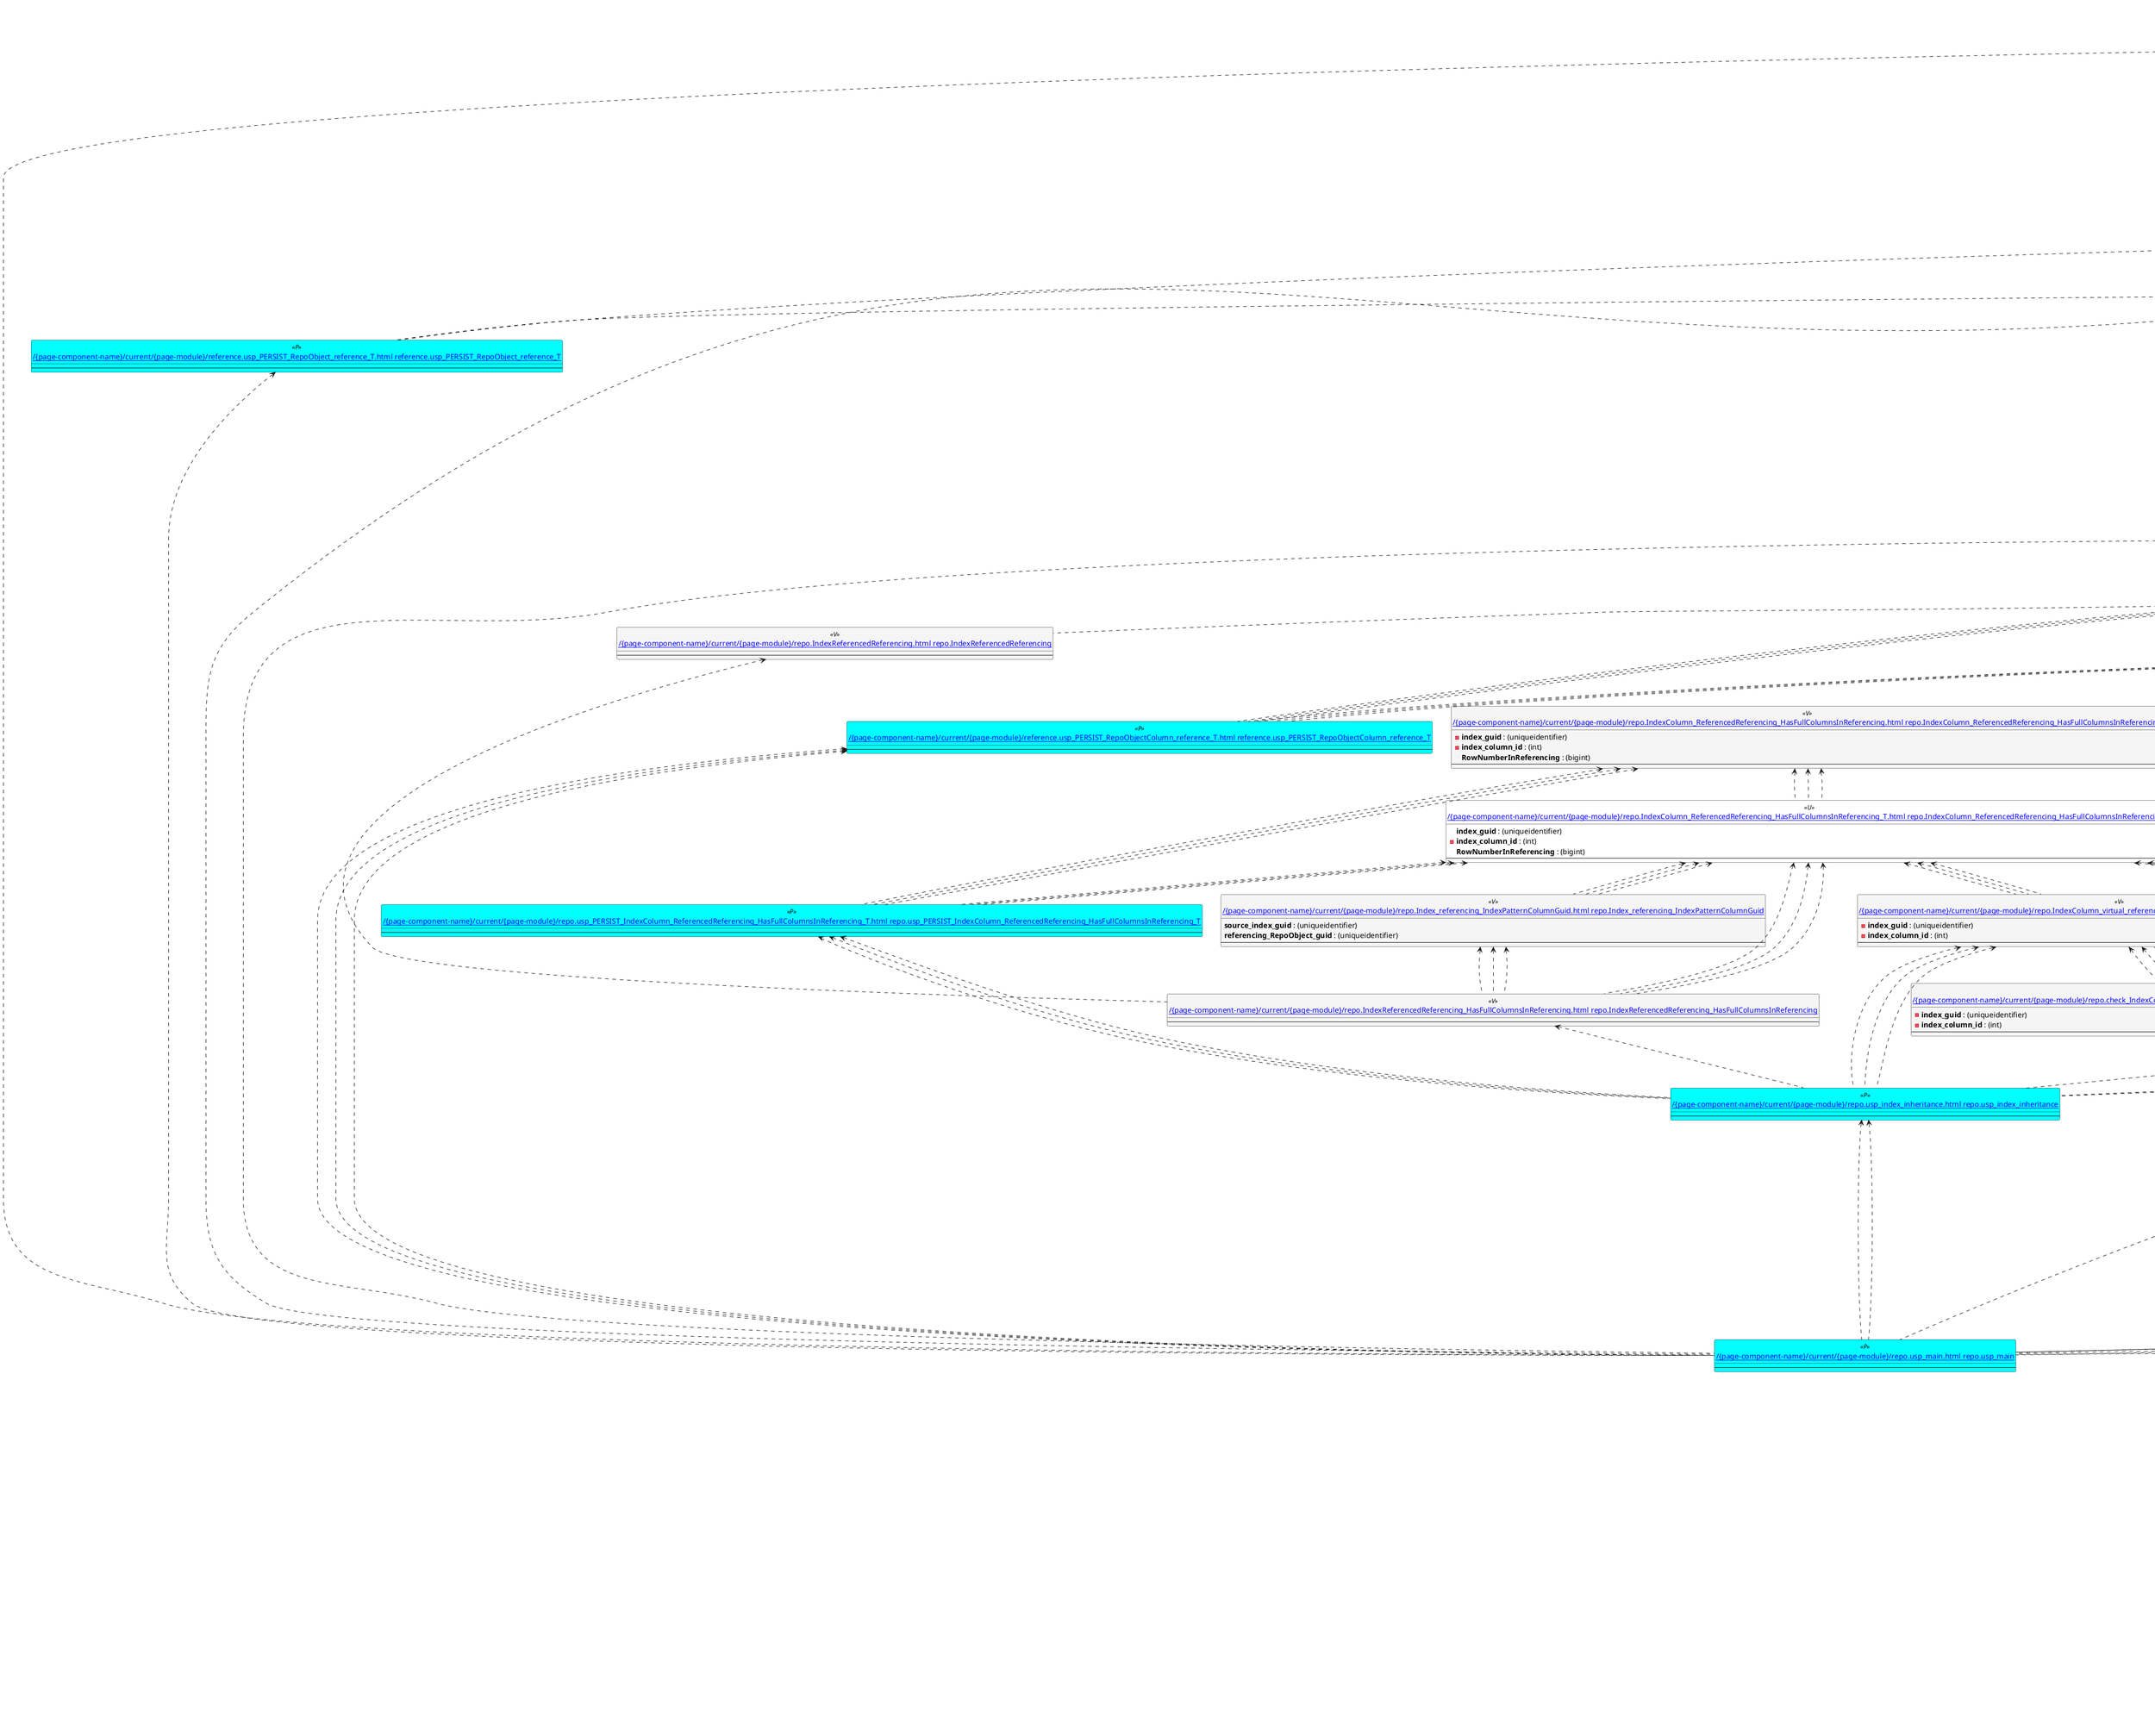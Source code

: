 @startuml
'Left to right direction
top to bottom direction
hide circle
'avoide "." issues:
set namespaceSeparator none


skinparam class {
  BackgroundColor White
  BackgroundColor<<FN>> Yellow
  BackgroundColor<<FS>> Yellow
  BackgroundColor<<FT>> LightGray
  BackgroundColor<<IF>> Yellow
  BackgroundColor<<IS>> Yellow
  BackgroundColor<<P>> Aqua
  BackgroundColor<<PC>> Aqua
  BackgroundColor<<SN>> Yellow
  BackgroundColor<<SO>> SlateBlue
  BackgroundColor<<TF>> LightGray
  BackgroundColor<<TR>> Tomato
  BackgroundColor<<U>> White
  BackgroundColor<<V>> WhiteSmoke
  BackgroundColor<<X>> Aqua
}


entity "[[{site-url}/{page-component-name}/current/{page-module}/dmdocs.unit.html dmdocs.unit]]" as dmdocs.unit << V >> {
  --
}

entity "[[{site-url}/{page-component-name}/current/{page-module}/docs.AntoraIndexSemanticgroup.html docs.AntoraIndexSemanticgroup]]" as docs.AntoraIndexSemanticgroup << V >> {
  **IndexSemanticGroup** : (nvarchar(512))
  --
}

entity "[[{site-url}/{page-component-name}/current/{page-module}/docs.AntoraIndexSemanticgroupPatterndatatype.html docs.AntoraIndexSemanticgroupPatterndatatype]]" as docs.AntoraIndexSemanticgroupPatterndatatype << V >> {
  **IndexSemanticGroup** : (nvarchar(512))
  **IndexPatternColumnDatatype** : (nvarchar(4000))
  --
}

entity "[[{site-url}/{page-component-name}/current/{page-module}/docs.AntoraNavListPage_by_type.html docs.AntoraNavListPage_by_type]]" as docs.AntoraNavListPage_by_type << V >> {
  **type** : (nvarchar(128))
  --
}

entity "[[{site-url}/{page-component-name}/current/{page-module}/docs.AntoraNavListRepoObject_by_schema.html docs.AntoraNavListRepoObject_by_schema]]" as docs.AntoraNavListRepoObject_by_schema << V >> {
  - **RepoObject_schema_name** : (nvarchar(128))
  --
}

entity "[[{site-url}/{page-component-name}/current/{page-module}/docs.AntoraNavListRepoObject_by_schema_type.html docs.AntoraNavListRepoObject_by_schema_type]]" as docs.AntoraNavListRepoObject_by_schema_type << V >> {
  - **RepoObject_schema_name** : (nvarchar(128))
  **type** : (char(2))
  --
}

entity "[[{site-url}/{page-component-name}/current/{page-module}/docs.AntoraNavListRepoObject_by_type.html docs.AntoraNavListRepoObject_by_type]]" as docs.AntoraNavListRepoObject_by_type << V >> {
  **type** : (char(2))
  --
}

entity "[[{site-url}/{page-component-name}/current/{page-module}/docs.AntoraPage_IndexSemanticGroup.html docs.AntoraPage_IndexSemanticGroup]]" as docs.AntoraPage_IndexSemanticGroup << V >> {
  - **page_content** : (nvarchar(max))
  --
}

entity "[[{site-url}/{page-component-name}/current/{page-module}/docs.AntoraPage_ObjectBySchema.html docs.AntoraPage_ObjectBySchema]]" as docs.AntoraPage_ObjectBySchema << V >> {
  --
}

entity "[[{site-url}/{page-component-name}/current/{page-module}/docs.AntoraPage_ObjectByType.html docs.AntoraPage_ObjectByType]]" as docs.AntoraPage_ObjectByType << V >> {
  --
}

entity "[[{site-url}/{page-component-name}/current/{page-module}/docs.ForeignKey_RelationScript.html docs.ForeignKey_RelationScript]]" as docs.ForeignKey_RelationScript << V >> {
  **referenced_RepoObject_guid** : (uniqueidentifier)
  **referencing_RepoObject_guid** : (uniqueidentifier)
  --
}

entity "[[{site-url}/{page-component-name}/current/{page-module}/docs.ftv_RepoObject_Reference_PlantUml_EntityRefList.html docs.ftv_RepoObject_Reference_PlantUml_EntityRefList]]" as docs.ftv_RepoObject_Reference_PlantUml_EntityRefList << IF >> {
  --
}

entity "[[{site-url}/{page-component-name}/current/{page-module}/docs.ObjectRefCyclic.html docs.ObjectRefCyclic]]" as docs.ObjectRefCyclic << V >> {
  --
}

entity "[[{site-url}/{page-component-name}/current/{page-module}/docs.ObjectRefCyclic_EntityList.html docs.ObjectRefCyclic_EntityList]]" as docs.ObjectRefCyclic_EntityList << V >> {
  --
}

entity "[[{site-url}/{page-component-name}/current/{page-module}/docs.ObjectRefCyclic_ObjectRefList.html docs.ObjectRefCyclic_ObjectRefList]]" as docs.ObjectRefCyclic_ObjectRefList << V >> {
  --
}

entity "[[{site-url}/{page-component-name}/current/{page-module}/docs.RepoObject_Adoc.html docs.RepoObject_Adoc]]" as docs.RepoObject_Adoc << V >> {
  --
}

entity "[[{site-url}/{page-component-name}/current/{page-module}/docs.RepoObject_Adoc_T.html docs.RepoObject_Adoc_T]]" as docs.RepoObject_Adoc_T << U >> {
  --
}

entity "[[{site-url}/{page-component-name}/current/{page-module}/docs.RepoObject_ColumnList.html docs.RepoObject_ColumnList]]" as docs.RepoObject_ColumnList << V >> {
  --
}

entity "[[{site-url}/{page-component-name}/current/{page-module}/docs.RepoObject_ColumnList_T.html docs.RepoObject_ColumnList_T]]" as docs.RepoObject_ColumnList_T << U >> {
  - **RepoObject_guid** : (uniqueidentifier)
  --
}

entity "[[{site-url}/{page-component-name}/current/{page-module}/docs.RepoObject_IndexList.html docs.RepoObject_IndexList]]" as docs.RepoObject_IndexList << V >> {
  **RepoObject_guid** : (uniqueidentifier)
  --
}

entity "[[{site-url}/{page-component-name}/current/{page-module}/docs.RepoObject_IndexList_T.html docs.RepoObject_IndexList_T]]" as docs.RepoObject_IndexList_T << U >> {
  **RepoObject_guid** : (uniqueidentifier)
  --
}

entity "[[{site-url}/{page-component-name}/current/{page-module}/docs.RepoObject_OutputFilter.html docs.RepoObject_OutputFilter]]" as docs.RepoObject_OutputFilter << V >> {
  - **RepoObject_guid** : (uniqueidentifier)
  --
}

entity "[[{site-url}/{page-component-name}/current/{page-module}/docs.RepoObject_Plantuml.html docs.RepoObject_Plantuml]]" as docs.RepoObject_Plantuml << V >> {
  - **RepoObject_guid** : (uniqueidentifier)
  --
}

entity "[[{site-url}/{page-component-name}/current/{page-module}/docs.RepoObject_Plantuml_ColRefList_1_1.html docs.RepoObject_Plantuml_ColRefList_1_1]]" as docs.RepoObject_Plantuml_ColRefList_1_1 << V >> {
  --
}

entity "[[{site-url}/{page-component-name}/current/{page-module}/docs.RepoObject_Plantuml_Entity.html docs.RepoObject_Plantuml_Entity]]" as docs.RepoObject_Plantuml_Entity << V >> {
  - **RepoObject_guid** : (uniqueidentifier)
  --
}

entity "[[{site-url}/{page-component-name}/current/{page-module}/docs.RepoObject_Plantuml_Entity_T.html docs.RepoObject_Plantuml_Entity_T]]" as docs.RepoObject_Plantuml_Entity_T << U >> {
  - **RepoObject_guid** : (uniqueidentifier)
  --
}

entity "[[{site-url}/{page-component-name}/current/{page-module}/docs.RepoObject_PlantUml_FkRefList.html docs.RepoObject_PlantUml_FkRefList]]" as docs.RepoObject_PlantUml_FkRefList << V >> {
  --
}

entity "[[{site-url}/{page-component-name}/current/{page-module}/docs.RepoObject_Plantuml_ObjectRefList_0_30.html docs.RepoObject_Plantuml_ObjectRefList_0_30]]" as docs.RepoObject_Plantuml_ObjectRefList_0_30 << V >> {
  - **RepoObject_guid** : (uniqueidentifier)
  --
}

entity "[[{site-url}/{page-component-name}/current/{page-module}/docs.RepoObject_Plantuml_ObjectRefList_1_1.html docs.RepoObject_Plantuml_ObjectRefList_1_1]]" as docs.RepoObject_Plantuml_ObjectRefList_1_1 << V >> {
  --
}

entity "[[{site-url}/{page-component-name}/current/{page-module}/docs.RepoObject_Plantuml_ObjectRefList_30_0.html docs.RepoObject_Plantuml_ObjectRefList_30_0]]" as docs.RepoObject_Plantuml_ObjectRefList_30_0 << V >> {
  - **RepoObject_guid** : (uniqueidentifier)
  --
}

entity "[[{site-url}/{page-component-name}/current/{page-module}/docs.RepoObject_PlantUml_PumlEntityFkList.html docs.RepoObject_PlantUml_PumlEntityFkList]]" as docs.RepoObject_PlantUml_PumlEntityFkList << V >> {
  **RepoObject_guid** : (uniqueidentifier)
  --
}

entity "[[{site-url}/{page-component-name}/current/{page-module}/docs.RepoObject_Plantuml_T.html docs.RepoObject_Plantuml_T]]" as docs.RepoObject_Plantuml_T << U >> {
  - **RepoObject_guid** : (uniqueidentifier)
  --
}

entity "[[{site-url}/{page-component-name}/current/{page-module}/docs.Schema_EntityList.html docs.Schema_EntityList]]" as docs.Schema_EntityList << V >> {
  --
}

entity "[[{site-url}/{page-component-name}/current/{page-module}/docs.Schema_PlantUml_FkRefList.html docs.Schema_PlantUml_FkRefList]]" as docs.Schema_PlantUml_FkRefList << V >> {
  --
}

entity "[[{site-url}/{page-component-name}/current/{page-module}/docs.Schema_puml.html docs.Schema_puml]]" as docs.Schema_puml << V >> {
  --
}

entity "[[{site-url}/{page-component-name}/current/{page-module}/docs.Unit_1_union.html docs.Unit_1_union]]" as docs.Unit_1_union << V >> {
  --
}

entity "[[{site-url}/{page-component-name}/current/{page-module}/docs.Unit_2.html docs.Unit_2]]" as docs.Unit_2 << V >> {
  --
}

entity "[[{site-url}/{page-component-name}/current/{page-module}/docs.Unit_3.html docs.Unit_3]]" as docs.Unit_3 << V >> {
  --
}

entity "[[{site-url}/{page-component-name}/current/{page-module}/docs.usp_AntoraExport.html docs.usp_AntoraExport]]" as docs.usp_AntoraExport << P >> {
  --
}

entity "[[{site-url}/{page-component-name}/current/{page-module}/docs.usp_AntoraExport_navigation.html docs.usp_AntoraExport_navigation]]" as docs.usp_AntoraExport_navigation << P >> {
  --
}

entity "[[{site-url}/{page-component-name}/current/{page-module}/docs.usp_AntoraExport_ObjectPage.html docs.usp_AntoraExport_ObjectPage]]" as docs.usp_AntoraExport_ObjectPage << P >> {
  --
}

entity "[[{site-url}/{page-component-name}/current/{page-module}/docs.usp_AntoraExport_ObjectPartialProperties.html docs.usp_AntoraExport_ObjectPartialProperties]]" as docs.usp_AntoraExport_ObjectPartialProperties << P >> {
  --
}

entity "[[{site-url}/{page-component-name}/current/{page-module}/docs.usp_AntoraExport_ObjectPuml.html docs.usp_AntoraExport_ObjectPuml]]" as docs.usp_AntoraExport_ObjectPuml << P >> {
  --
}

entity "[[{site-url}/{page-component-name}/current/{page-module}/docs.usp_PERSIST_RepoObject_Adoc_T.html docs.usp_PERSIST_RepoObject_Adoc_T]]" as docs.usp_PERSIST_RepoObject_Adoc_T << P >> {
  --
}

entity "[[{site-url}/{page-component-name}/current/{page-module}/docs.usp_PERSIST_RepoObject_ColumnList_T.html docs.usp_PERSIST_RepoObject_ColumnList_T]]" as docs.usp_PERSIST_RepoObject_ColumnList_T << P >> {
  --
}

entity "[[{site-url}/{page-component-name}/current/{page-module}/docs.usp_PERSIST_RepoObject_IndexList_T.html docs.usp_PERSIST_RepoObject_IndexList_T]]" as docs.usp_PERSIST_RepoObject_IndexList_T << P >> {
  --
}

entity "[[{site-url}/{page-component-name}/current/{page-module}/docs.usp_PERSIST_RepoObject_Plantuml_Entity_T.html docs.usp_PERSIST_RepoObject_Plantuml_Entity_T]]" as docs.usp_PERSIST_RepoObject_Plantuml_Entity_T << P >> {
  --
}

entity "[[{site-url}/{page-component-name}/current/{page-module}/docs.usp_PERSIST_RepoObject_Plantuml_T.html docs.usp_PERSIST_RepoObject_Plantuml_T]]" as docs.usp_PERSIST_RepoObject_Plantuml_T << P >> {
  --
}

entity "[[{site-url}/{page-component-name}/current/{page-module}/property.RepoObjectProperty_Collect_source_ROGross.html property.RepoObjectProperty_Collect_source_ROGross]]" as property.RepoObjectProperty_Collect_source_ROGross << V >> {
  - **RepoObject_guid** : (uniqueidentifier)
  - **property_name** : (varchar(39))
  --
}

entity "[[{site-url}/{page-component-name}/current/{page-module}/property.usp_RepoObjectProperty_collect.html property.usp_RepoObjectProperty_collect]]" as property.usp_RepoObjectProperty_collect << P >> {
  --
}

entity "[[{site-url}/{page-component-name}/current/{page-module}/reference.ftv_RepoObject_ColumReferenceRepoObject.html reference.ftv_RepoObject_ColumReferenceRepoObject]]" as reference.ftv_RepoObject_ColumReferenceRepoObject << IF >> {
  --
}

entity "[[{site-url}/{page-component-name}/current/{page-module}/reference.ftv_RepoObject_DbmlColumnRelation.html reference.ftv_RepoObject_DbmlColumnRelation]]" as reference.ftv_RepoObject_DbmlColumnRelation << IF >> {
  --
}

entity "[[{site-url}/{page-component-name}/current/{page-module}/reference.ftv_RepoObject_ReferenceTree.html reference.ftv_RepoObject_ReferenceTree]]" as reference.ftv_RepoObject_ReferenceTree << IF >> {
  --
}

entity "[[{site-url}/{page-component-name}/current/{page-module}/reference.ftv_RepoObject_ReferenceTree_referenced.html reference.ftv_RepoObject_ReferenceTree_referenced]]" as reference.ftv_RepoObject_ReferenceTree_referenced << IF >> {
  --
}

entity "[[{site-url}/{page-component-name}/current/{page-module}/reference.ftv_RepoObject_ReferenceTree_referencing.html reference.ftv_RepoObject_ReferenceTree_referencing]]" as reference.ftv_RepoObject_ReferenceTree_referencing << IF >> {
  --
}

entity "[[{site-url}/{page-component-name}/current/{page-module}/reference.ftv_RepoObject_ReferenceTree_via_fullname.html reference.ftv_RepoObject_ReferenceTree_via_fullname]]" as reference.ftv_RepoObject_ReferenceTree_via_fullname << IF >> {
  --
}

entity "[[{site-url}/{page-component-name}/current/{page-module}/reference.ftv_RepoObjectColumn_ReferenceTree.html reference.ftv_RepoObjectColumn_ReferenceTree]]" as reference.ftv_RepoObjectColumn_ReferenceTree << IF >> {
  --
}

entity "[[{site-url}/{page-component-name}/current/{page-module}/reference.Persistence.html reference.Persistence]]" as reference.Persistence << V >> {
  --
}

entity "[[{site-url}/{page-component-name}/current/{page-module}/reference.Persistence_bidirectional.html reference.Persistence_bidirectional]]" as reference.Persistence_bidirectional << V >> {
  --
}

entity "[[{site-url}/{page-component-name}/current/{page-module}/reference.ReferenceTree_cyclic_ref_PersistenceUsp.html reference.ReferenceTree_cyclic_ref_PersistenceUsp]]" as reference.ReferenceTree_cyclic_ref_PersistenceUsp << V >> {
  --
}

entity "[[{site-url}/{page-component-name}/current/{page-module}/reference.ReferenceTree_cyclic_union.html reference.ReferenceTree_cyclic_union]]" as reference.ReferenceTree_cyclic_union << V >> {
  --
}

entity "[[{site-url}/{page-component-name}/current/{page-module}/reference.RepoObject_reference.html reference.RepoObject_reference]]" as reference.RepoObject_reference << V >> {
  **referenced_RepoObject_guid** : (uniqueidentifier)
  **referencing_RepoObject_guid** : (uniqueidentifier)
  --
}

entity "[[{site-url}/{page-component-name}/current/{page-module}/reference.RepoObject_reference_persistence_target_as_source.html reference.RepoObject_reference_persistence_target_as_source]]" as reference.RepoObject_reference_persistence_target_as_source << V >> {
  --
}

entity "[[{site-url}/{page-component-name}/current/{page-module}/reference.RepoObject_reference_T.html reference.RepoObject_reference_T]]" as reference.RepoObject_reference_T << U >> {
  **referenced_RepoObject_guid** : (uniqueidentifier)
  **referencing_RepoObject_guid** : (uniqueidentifier)
  --
}

entity "[[{site-url}/{page-component-name}/current/{page-module}/reference.RepoObject_reference_T_bidirectional.html reference.RepoObject_reference_T_bidirectional]]" as reference.RepoObject_reference_T_bidirectional << V >> {
  --
}

entity "[[{site-url}/{page-component-name}/current/{page-module}/reference.RepoObject_reference_union.html reference.RepoObject_reference_union]]" as reference.RepoObject_reference_union << V >> {
  **referenced_RepoObject_guid** : (uniqueidentifier)
  **referencing_RepoObject_guid** : (uniqueidentifier)
  --
}

entity "[[{site-url}/{page-component-name}/current/{page-module}/reference.RepoObject_ReferencedList.html reference.RepoObject_ReferencedList]]" as reference.RepoObject_ReferencedList << V >> {
  --
}

entity "[[{site-url}/{page-component-name}/current/{page-module}/reference.RepoObject_ReferenceTree_0_30.html reference.RepoObject_ReferenceTree_0_30]]" as reference.RepoObject_ReferenceTree_0_30 << V >> {
  **RepoObject_guid** : (uniqueidentifier)
  **Referencing_guid** : (uniqueidentifier)
  **Referenced_guid** : (uniqueidentifier)
  --
}

entity "[[{site-url}/{page-component-name}/current/{page-module}/reference.RepoObject_ReferenceTree_0_30_T.html reference.RepoObject_ReferenceTree_0_30_T]]" as reference.RepoObject_ReferenceTree_0_30_T << U >> {
  **RepoObject_guid** : (uniqueidentifier)
  **Referencing_guid** : (uniqueidentifier)
  **Referenced_guid** : (uniqueidentifier)
  --
}

entity "[[{site-url}/{page-component-name}/current/{page-module}/reference.RepoObject_ReferenceTree_30_0.html reference.RepoObject_ReferenceTree_30_0]]" as reference.RepoObject_ReferenceTree_30_0 << V >> {
  **RepoObject_guid** : (uniqueidentifier)
  **Referencing_guid** : (uniqueidentifier)
  **Referenced_guid** : (uniqueidentifier)
  --
}

entity "[[{site-url}/{page-component-name}/current/{page-module}/reference.RepoObject_ReferenceTree_30_0_T.html reference.RepoObject_ReferenceTree_30_0_T]]" as reference.RepoObject_ReferenceTree_30_0_T << U >> {
  --
}

entity "[[{site-url}/{page-component-name}/current/{page-module}/reference.RepoObject_ReferenceTree_referenced.html reference.RepoObject_ReferenceTree_referenced]]" as reference.RepoObject_ReferenceTree_referenced << V >> {
  **RepoObject_guid** : (uniqueidentifier)
  **Referenced_Depth** : (int)
  **Referencing_Depth** : (int)
  **Referenced_guid** : (uniqueidentifier)
  **Referencing_guid** : (uniqueidentifier)
  --
}

entity "[[{site-url}/{page-component-name}/current/{page-module}/reference.RepoObject_ReferenceTree_referenced_30_0.html reference.RepoObject_ReferenceTree_referenced_30_0]]" as reference.RepoObject_ReferenceTree_referenced_30_0 << V >> {
  - **RepoObject_guid** : (uniqueidentifier)
  **Referenced_guid** : (uniqueidentifier)
  --
}

entity "[[{site-url}/{page-component-name}/current/{page-module}/reference.RepoObject_ReferenceTree_referencing.html reference.RepoObject_ReferenceTree_referencing]]" as reference.RepoObject_ReferenceTree_referencing << V >> {
  **RepoObject_guid** : (uniqueidentifier)
  **Referenced_Depth** : (int)
  **Referencing_Depth** : (int)
  **Referenced_guid** : (uniqueidentifier)
  **Referencing_guid** : (uniqueidentifier)
  --
}

entity "[[{site-url}/{page-component-name}/current/{page-module}/reference.RepoObject_ReferenceTree_referencing_0_30.html reference.RepoObject_ReferenceTree_referencing_0_30]]" as reference.RepoObject_ReferenceTree_referencing_0_30 << V >> {
  - **RepoObject_guid** : (uniqueidentifier)
  **Referencing_guid** : (uniqueidentifier)
  --
}

entity "[[{site-url}/{page-component-name}/current/{page-module}/reference.RepoObject_ReferencingList.html reference.RepoObject_ReferencingList]]" as reference.RepoObject_ReferencingList << V >> {
  --
}

entity "[[{site-url}/{page-component-name}/current/{page-module}/reference.RepoObject_ReferencingReferenced.html reference.RepoObject_ReferencingReferenced]]" as reference.RepoObject_ReferencingReferenced << V >> {
  - **Referenced_guid** : (uniqueidentifier)
  - **Referencing_guid** : (uniqueidentifier)
  --
}

entity "[[{site-url}/{page-component-name}/current/{page-module}/reference.RepoObjectColumn_reference.html reference.RepoObjectColumn_reference]]" as reference.RepoObjectColumn_reference << V >> {
  **referenced_RepoObjectColumn_guid** : (uniqueidentifier)
  **referencing_RepoObjectColumn_guid** : (uniqueidentifier)
  --
}

entity "[[{site-url}/{page-component-name}/current/{page-module}/reference.RepoObjectColumn_reference_additional_internal.html reference.RepoObjectColumn_reference_additional_internal]]" as reference.RepoObjectColumn_reference_additional_internal << V >> {
  --
}

entity "[[{site-url}/{page-component-name}/current/{page-module}/reference.RepoObjectColumn_reference_BySamePredecessors.html reference.RepoObjectColumn_reference_BySamePredecessors]]" as reference.RepoObjectColumn_reference_BySamePredecessors << V >> {
  --
}

entity "[[{site-url}/{page-component-name}/current/{page-module}/reference.RepoObjectColumn_reference_FirstResultSet.html reference.RepoObjectColumn_reference_FirstResultSet]]" as reference.RepoObjectColumn_reference_FirstResultSet << V >> {
  --
}

entity "[[{site-url}/{page-component-name}/current/{page-module}/reference.RepoObjectColumn_reference_QueryPlan.html reference.RepoObjectColumn_reference_QueryPlan]]" as reference.RepoObjectColumn_reference_QueryPlan << V >> {
  **referencing_id** : (int)
  **referencing_minor_id** : (int)
  **referenced_id** : (int)
  **referenced_minor_id** : (int)
  --
}

entity "[[{site-url}/{page-component-name}/current/{page-module}/reference.RepoObjectColumn_reference_SqlExpressionDependencies.html reference.RepoObjectColumn_reference_SqlExpressionDependencies]]" as reference.RepoObjectColumn_reference_SqlExpressionDependencies << V >> {
  - **referencing_id** : (int)
  - **referencing_minor_id** : (int)
  **referenced_id** : (int)
  - **referenced_minor_id** : (int)
  --
}

entity "[[{site-url}/{page-component-name}/current/{page-module}/reference.RepoObjectColumn_reference_T.html reference.RepoObjectColumn_reference_T]]" as reference.RepoObjectColumn_reference_T << U >> {
  **referenced_RepoObjectColumn_guid** : (uniqueidentifier)
  **referencing_RepoObjectColumn_guid** : (uniqueidentifier)
  --
}

entity "[[{site-url}/{page-component-name}/current/{page-module}/reference.RepoObjectColumn_reference_union.html reference.RepoObjectColumn_reference_union]]" as reference.RepoObjectColumn_reference_union << V >> {
  --
}

entity "[[{site-url}/{page-component-name}/current/{page-module}/reference.RepoObjectColumn_reference_virtual.html reference.RepoObjectColumn_reference_virtual]]" as reference.RepoObjectColumn_reference_virtual << V >> {
  --
}

entity "[[{site-url}/{page-component-name}/current/{page-module}/reference.RepoObjectColumn_ReferencedList.html reference.RepoObjectColumn_ReferencedList]]" as reference.RepoObjectColumn_ReferencedList << V >> {
  --
}

entity "[[{site-url}/{page-component-name}/current/{page-module}/reference.RepoObjectColumn_ReferenceTree.html reference.RepoObjectColumn_ReferenceTree]]" as reference.RepoObjectColumn_ReferenceTree << V >> {
  --
}

entity "[[{site-url}/{page-component-name}/current/{page-module}/reference.RepoObjectColumn_ReferencingList.html reference.RepoObjectColumn_ReferencingList]]" as reference.RepoObjectColumn_ReferencingList << V >> {
  --
}

entity "[[{site-url}/{page-component-name}/current/{page-module}/reference.RepoObjectColumn_ReferencingReferenced.html reference.RepoObjectColumn_ReferencingReferenced]]" as reference.RepoObjectColumn_ReferencingReferenced << V >> {
  - **Referenced_guid** : (uniqueidentifier)
  - **Referencing_guid** : (uniqueidentifier)
  --
}

entity "[[{site-url}/{page-component-name}/current/{page-module}/reference.RepoObjectColumn_RelationScript.html reference.RepoObjectColumn_RelationScript]]" as reference.RepoObjectColumn_RelationScript << V >> {
  --
}

entity "[[{site-url}/{page-component-name}/current/{page-module}/reference.SysObjectColumn_QueryPlanExpression.html reference.SysObjectColumn_QueryPlanExpression]]" as reference.SysObjectColumn_QueryPlanExpression << V >> {
  --
}

entity "[[{site-url}/{page-component-name}/current/{page-module}/reference.usp_PERSIST_RepoObject_reference_T.html reference.usp_PERSIST_RepoObject_reference_T]]" as reference.usp_PERSIST_RepoObject_reference_T << P >> {
  --
}

entity "[[{site-url}/{page-component-name}/current/{page-module}/reference.usp_PERSIST_RepoObject_ReferenceTree_0_30_T.html reference.usp_PERSIST_RepoObject_ReferenceTree_0_30_T]]" as reference.usp_PERSIST_RepoObject_ReferenceTree_0_30_T << P >> {
  --
}

entity "[[{site-url}/{page-component-name}/current/{page-module}/reference.usp_PERSIST_RepoObject_ReferenceTree_30_0_T.html reference.usp_PERSIST_RepoObject_ReferenceTree_30_0_T]]" as reference.usp_PERSIST_RepoObject_ReferenceTree_30_0_T << P >> {
  --
}

entity "[[{site-url}/{page-component-name}/current/{page-module}/reference.usp_PERSIST_RepoObjectColumn_reference_T.html reference.usp_PERSIST_RepoObjectColumn_reference_T]]" as reference.usp_PERSIST_RepoObjectColumn_reference_T << P >> {
  --
}

entity "[[{site-url}/{page-component-name}/current/{page-module}/reference.usp_RepoObject_ReferenceTree.html reference.usp_RepoObject_ReferenceTree]]" as reference.usp_RepoObject_ReferenceTree << P >> {
  --
}

entity "[[{site-url}/{page-component-name}/current/{page-module}/reference.usp_RepoObject_ReferenceTree_insert.html reference.usp_RepoObject_ReferenceTree_insert]]" as reference.usp_RepoObject_ReferenceTree_insert << P >> {
  --
}

entity "[[{site-url}/{page-component-name}/current/{page-module}/reference.usp_RepoObject_update_SysObjectQueryPlan.html reference.usp_RepoObject_update_SysObjectQueryPlan]]" as reference.usp_RepoObject_update_SysObjectQueryPlan << P >> {
  --
}

entity "[[{site-url}/{page-component-name}/current/{page-module}/reference.usp_RepoObjectSource_FirstResultSet.html reference.usp_RepoObjectSource_FirstResultSet]]" as reference.usp_RepoObjectSource_FirstResultSet << P >> {
  --
}

entity "[[{site-url}/{page-component-name}/current/{page-module}/reference.usp_RepoObjectSource_QueryPlan.html reference.usp_RepoObjectSource_QueryPlan]]" as reference.usp_RepoObjectSource_QueryPlan << P >> {
  --
}

entity "[[{site-url}/{page-component-name}/current/{page-module}/repo.check_IndexColumn_virtual_referenced_setpoint.html repo.check_IndexColumn_virtual_referenced_setpoint]]" as repo.check_IndexColumn_virtual_referenced_setpoint << V >> {
  - **index_guid** : (uniqueidentifier)
  - **index_column_id** : (int)
  --
}

entity "[[{site-url}/{page-component-name}/current/{page-module}/repo.ForeignKey_gross.html repo.ForeignKey_gross]]" as repo.ForeignKey_gross << V >> {
  **ForeignKey_guid** : (uniqueidentifier)
  --
}

entity "[[{site-url}/{page-component-name}/current/{page-module}/repo.ForeignKey_Indexes.html repo.ForeignKey_Indexes]]" as repo.ForeignKey_Indexes << V >> {
  **ForeignKey_guid** : (uniqueidentifier)
  --
}

entity "[[{site-url}/{page-component-name}/current/{page-module}/repo.ForeignKey_Indexes_union.html repo.ForeignKey_Indexes_union]]" as repo.ForeignKey_Indexes_union << V >> {
  **ForeignKey_guid** : (uniqueidentifier)
  --
}

entity "[[{site-url}/{page-component-name}/current/{page-module}/repo.ForeignKey_Indexes_union_T.html repo.ForeignKey_Indexes_union_T]]" as repo.ForeignKey_Indexes_union_T << U >> {
  **ForeignKey_guid** : (uniqueidentifier)
  --
}

entity "[[{site-url}/{page-component-name}/current/{page-module}/repo.ForeignKey_virtual_Indexes.html repo.ForeignKey_virtual_Indexes]]" as repo.ForeignKey_virtual_Indexes << V >> {
  - **ForeignKey_guid** : (uniqueidentifier)
  --
}

entity "[[{site-url}/{page-component-name}/current/{page-module}/repo.Index_gross.html repo.Index_gross]]" as repo.Index_gross << V >> {
  - **index_guid** : (uniqueidentifier)
  --
}

entity "[[{site-url}/{page-component-name}/current/{page-module}/repo.Index_referencing_IndexPatternColumnGuid.html repo.Index_referencing_IndexPatternColumnGuid]]" as repo.Index_referencing_IndexPatternColumnGuid << V >> {
  **source_index_guid** : (uniqueidentifier)
  **referencing_RepoObject_guid** : (uniqueidentifier)
  --
}

entity "[[{site-url}/{page-component-name}/current/{page-module}/repo.Index_virtual_ForUpdate.html repo.Index_virtual_ForUpdate]]" as repo.Index_virtual_ForUpdate << V >> {
  - **index_guid** : (uniqueidentifier)
  --
}

entity "[[{site-url}/{page-component-name}/current/{page-module}/repo.IndexColumn_ReferencedReferencing_HasFullColumnsInReferencing.html repo.IndexColumn_ReferencedReferencing_HasFullColumnsInReferencing]]" as repo.IndexColumn_ReferencedReferencing_HasFullColumnsInReferencing << V >> {
  - **index_guid** : (uniqueidentifier)
  - **index_column_id** : (int)
  **RowNumberInReferencing** : (bigint)
  --
}

entity "[[{site-url}/{page-component-name}/current/{page-module}/repo.IndexColumn_ReferencedReferencing_HasFullColumnsInReferencing_check.html repo.IndexColumn_ReferencedReferencing_HasFullColumnsInReferencing_check]]" as repo.IndexColumn_ReferencedReferencing_HasFullColumnsInReferencing_check << V >> {
  --
}

entity "[[{site-url}/{page-component-name}/current/{page-module}/repo.IndexColumn_ReferencedReferencing_HasFullColumnsInReferencing_T.html repo.IndexColumn_ReferencedReferencing_HasFullColumnsInReferencing_T]]" as repo.IndexColumn_ReferencedReferencing_HasFullColumnsInReferencing_T << U >> {
  **index_guid** : (uniqueidentifier)
  - **index_column_id** : (int)
  **RowNumberInReferencing** : (bigint)
  --
}

entity "[[{site-url}/{page-component-name}/current/{page-module}/repo.IndexColumn_virtual_referenced_setpoint.html repo.IndexColumn_virtual_referenced_setpoint]]" as repo.IndexColumn_virtual_referenced_setpoint << V >> {
  - **index_guid** : (uniqueidentifier)
  - **index_column_id** : (int)
  --
}

entity "[[{site-url}/{page-component-name}/current/{page-module}/repo.IndexReferencedReferencing.html repo.IndexReferencedReferencing]]" as repo.IndexReferencedReferencing << V >> {
  --
}

entity "[[{site-url}/{page-component-name}/current/{page-module}/repo.IndexReferencedReferencing_HasFullColumnsInReferencing.html repo.IndexReferencedReferencing_HasFullColumnsInReferencing]]" as repo.IndexReferencedReferencing_HasFullColumnsInReferencing << V >> {
  --
}

entity "[[{site-url}/{page-component-name}/current/{page-module}/repo.RepoObject_ColumnList.html repo.RepoObject_ColumnList]]" as repo.RepoObject_ColumnList << V >> {
  --
}

entity "[[{site-url}/{page-component-name}/current/{page-module}/repo.RepoObject_gross.html repo.RepoObject_gross]]" as repo.RepoObject_gross << V >> {
  - **RepoObject_guid** : (uniqueidentifier)
  --
}

entity "[[{site-url}/{page-component-name}/current/{page-module}/repo.RepoObject_gross2.html repo.RepoObject_gross2]]" as repo.RepoObject_gross2 << V >> {
  --
}

entity "[[{site-url}/{page-component-name}/current/{page-module}/repo.RepoObject_related_FK_union.html repo.RepoObject_related_FK_union]]" as repo.RepoObject_related_FK_union << V >> {
  **RepoObject_guid** : (uniqueidentifier)
  **included_RepoObject_guid** : (uniqueidentifier)
  --
}

entity "[[{site-url}/{page-component-name}/current/{page-module}/repo.RepoObject_SqlCreateTable.html repo.RepoObject_SqlCreateTable]]" as repo.RepoObject_SqlCreateTable << V >> {
  - **RepoObject_guid** : (uniqueidentifier)
  --
}

entity "[[{site-url}/{page-component-name}/current/{page-module}/repo.RepoObject_wo_referencing.html repo.RepoObject_wo_referencing]]" as repo.RepoObject_wo_referencing << V >> {
  --
}

entity "[[{site-url}/{page-component-name}/current/{page-module}/repo.RepoObjectColumn_gross2.html repo.RepoObjectColumn_gross2]]" as repo.RepoObjectColumn_gross2 << V >> {
  --
}

entity "[[{site-url}/{page-component-name}/current/{page-module}/repo.RepoObjectColumn_MissingSource_TypeV.html repo.RepoObjectColumn_MissingSource_TypeV]]" as repo.RepoObjectColumn_MissingSource_TypeV << V >> {
  - **RepoObjectColumn_guid** : (uniqueidentifier)
  --
}

entity "[[{site-url}/{page-component-name}/current/{page-module}/repo.usp_Index_finish.html repo.usp_Index_finish]]" as repo.usp_Index_finish << P >> {
  --
}

entity "[[{site-url}/{page-component-name}/current/{page-module}/repo.usp_Index_ForeignKey.html repo.usp_Index_ForeignKey]]" as repo.usp_Index_ForeignKey << P >> {
  --
}

entity "[[{site-url}/{page-component-name}/current/{page-module}/repo.usp_index_inheritance.html repo.usp_index_inheritance]]" as repo.usp_index_inheritance << P >> {
  --
}

entity "[[{site-url}/{page-component-name}/current/{page-module}/repo.usp_Index_virtual_set.html repo.usp_Index_virtual_set]]" as repo.usp_Index_virtual_set << P >> {
  --
}

entity "[[{site-url}/{page-component-name}/current/{page-module}/repo.usp_main.html repo.usp_main]]" as repo.usp_main << P >> {
  --
}

entity "[[{site-url}/{page-component-name}/current/{page-module}/repo.usp_PERSIST_ForeignKey_Indexes_union_T.html repo.usp_PERSIST_ForeignKey_Indexes_union_T]]" as repo.usp_PERSIST_ForeignKey_Indexes_union_T << P >> {
  --
}

entity "[[{site-url}/{page-component-name}/current/{page-module}/repo.usp_PERSIST_IndexColumn_ReferencedReferencing_HasFullColumnsInReferencing_T.html repo.usp_PERSIST_IndexColumn_ReferencedReferencing_HasFullColumnsInReferencing_T]]" as repo.usp_PERSIST_IndexColumn_ReferencedReferencing_HasFullColumnsInReferencing_T << P >> {
  --
}

entity "[[{site-url}/{page-component-name}/current/{page-module}/ssas.model_json_3161_tables_descriptions_StrAgg.html ssas.model_json_3161_tables_descriptions_StrAgg]]" as ssas.model_json_3161_tables_descriptions_StrAgg << V >> {
  - **databasename** : (nvarchar(128))
  - **tables_name** : (nvarchar(128))
  --
}

entity "[[{site-url}/{page-component-name}/current/{page-module}/uspgenerator.GeneratorUspStep_Persistence_IsInactive_setpoint.html uspgenerator.GeneratorUspStep_Persistence_IsInactive_setpoint]]" as uspgenerator.GeneratorUspStep_Persistence_IsInactive_setpoint << V >> {
  - **usp_id** : (int)
  --
}

entity "[[{site-url}/{page-component-name}/current/{page-module}/uspgenerator.GeneratorUspStep_Persistence_src.html uspgenerator.GeneratorUspStep_Persistence_src]]" as uspgenerator.GeneratorUspStep_Persistence_src << V >> {
  - **usp_id** : (int)
  --
}

entity "[[{site-url}/{page-component-name}/current/{page-module}/uspgenerator.usp_GeneratorUsp_insert_update_persistence.html uspgenerator.usp_GeneratorUsp_insert_update_persistence]]" as uspgenerator.usp_GeneratorUsp_insert_update_persistence << P >> {
  --
}

entity "[[{site-url}/{page-component-name}/current/{page-module}/workflow.Biml_Package.html workflow.Biml_Package]]" as workflow.Biml_Package << V >> {
  --
}

entity "[[{site-url}/{page-component-name}/current/{page-module}/workflow.Biml_PrecedenceConstraints.html workflow.Biml_PrecedenceConstraints]]" as workflow.Biml_PrecedenceConstraints << V >> {
  --
}

entity "[[{site-url}/{page-component-name}/current/{page-module}/workflow.Biml_Project.html workflow.Biml_Project]]" as workflow.Biml_Project << V >> {
  --
}

entity "[[{site-url}/{page-component-name}/current/{page-module}/workflow.Biml_Task.html workflow.Biml_Task]]" as workflow.Biml_Task << V >> {
  --
}

entity "[[{site-url}/{page-component-name}/current/{page-module}/workflow.ProcedureDependency.html workflow.ProcedureDependency]]" as workflow.ProcedureDependency << U >> {
  - **id** : (int)
  --
}

entity "[[{site-url}/{page-component-name}/current/{page-module}/workflow.ProcedureDependency_gross.html workflow.ProcedureDependency_gross]]" as workflow.ProcedureDependency_gross << V >> {
  --
}

entity "[[{site-url}/{page-component-name}/current/{page-module}/workflow.ProcedureDependency_input_PersistenceDependency.html workflow.ProcedureDependency_input_PersistenceDependency]]" as workflow.ProcedureDependency_input_PersistenceDependency << V >> {
  **referenced_Procedure_RepoObject_guid** : (uniqueidentifier)
  **referencing_Procedure_RepoObject_guid** : (uniqueidentifier)
  --
}

entity "[[{site-url}/{page-component-name}/current/{page-module}/workflow.ProcedureDependency_input_PersistenceDependency_S.html workflow.ProcedureDependency_input_PersistenceDependency_S]]" as workflow.ProcedureDependency_input_PersistenceDependency_S << V >> {
  **referenced_Procedure_RepoObject_guid** : (uniqueidentifier)
  **referencing_Procedure_RepoObject_guid** : (uniqueidentifier)
  --
}

entity "[[{site-url}/{page-component-name}/current/{page-module}/workflow.usp_PERSIST_ProcedureDependency_input_PersistenceDependency.html workflow.usp_PERSIST_ProcedureDependency_input_PersistenceDependency]]" as workflow.usp_PERSIST_ProcedureDependency_input_PersistenceDependency << P >> {
  --
}

entity "[[{site-url}/{page-component-name}/current/{page-module}/workflow.usp_PERSIST_Workflow_ProcedureDependency_T.html workflow.usp_PERSIST_Workflow_ProcedureDependency_T]]" as workflow.usp_PERSIST_Workflow_ProcedureDependency_T << P >> {
  --
}

entity "[[{site-url}/{page-component-name}/current/{page-module}/workflow.usp_PERSIST_Workflow_ProcedureDependency_T_bidirectional_T.html workflow.usp_PERSIST_Workflow_ProcedureDependency_T_bidirectional_T]]" as workflow.usp_PERSIST_Workflow_ProcedureDependency_T_bidirectional_T << P >> {
  --
}

entity "[[{site-url}/{page-component-name}/current/{page-module}/workflow.usp_PERSIST_WorkflowStep.html workflow.usp_PERSIST_WorkflowStep]]" as workflow.usp_PERSIST_WorkflowStep << P >> {
  --
}

entity "[[{site-url}/{page-component-name}/current/{page-module}/workflow.usp_workflow.html workflow.usp_workflow]]" as workflow.usp_workflow << P >> {
  --
}

entity "[[{site-url}/{page-component-name}/current/{page-module}/workflow.Workflow_ProcedureDependency.html workflow.Workflow_ProcedureDependency]]" as workflow.Workflow_ProcedureDependency << V >> {
  --
}

entity "[[{site-url}/{page-component-name}/current/{page-module}/workflow.Workflow_ProcedureDependency_all.html workflow.Workflow_ProcedureDependency_all]]" as workflow.Workflow_ProcedureDependency_all << V >> {
  --
}

entity "[[{site-url}/{page-component-name}/current/{page-module}/workflow.Workflow_ProcedureDependency_T.html workflow.Workflow_ProcedureDependency_T]]" as workflow.Workflow_ProcedureDependency_T << U >> {
  - **Workflow_id** : (int)
  - **referenced_Procedure_RepoObject_guid** : (uniqueidentifier)
  - **referencing_Procedure_RepoObject_guid** : (uniqueidentifier)
  --
}

entity "[[{site-url}/{page-component-name}/current/{page-module}/workflow.Workflow_ProcedureDependency_T_active.html workflow.Workflow_ProcedureDependency_T_active]]" as workflow.Workflow_ProcedureDependency_T_active << V >> {
  --
}

entity "[[{site-url}/{page-component-name}/current/{page-module}/workflow.Workflow_ProcedureDependency_T_bidirectional.html workflow.Workflow_ProcedureDependency_T_bidirectional]]" as workflow.Workflow_ProcedureDependency_T_bidirectional << V >> {
  - **Workflow_id** : (int)
  - **referenced_Procedure_RepoObject_guid** : (uniqueidentifier)
  - **referencing_Procedure_RepoObject_guid** : (uniqueidentifier)
  --
}

entity "[[{site-url}/{page-component-name}/current/{page-module}/workflow.Workflow_ProcedureDependency_T_bidirectional_T.html workflow.Workflow_ProcedureDependency_T_bidirectional_T]]" as workflow.Workflow_ProcedureDependency_T_bidirectional_T << U >> {
  - **Workflow_id** : (int)
  - **referenced_Procedure_RepoObject_guid** : (uniqueidentifier)
  - **referencing_Procedure_RepoObject_guid** : (uniqueidentifier)
  --
}

entity "[[{site-url}/{page-component-name}/current/{page-module}/workflow.Workflow_ProcedureDependency_T_NotInSortorder.html workflow.Workflow_ProcedureDependency_T_NotInSortorder]]" as workflow.Workflow_ProcedureDependency_T_NotInSortorder << V >> {
  --
}

entity "[[{site-url}/{page-component-name}/current/{page-module}/workflow.Workflow_ProcedureDependency_T_NotInSortorder_check.html workflow.Workflow_ProcedureDependency_T_NotInSortorder_check]]" as workflow.Workflow_ProcedureDependency_T_NotInSortorder_check << V >> {
  --
}

entity "[[{site-url}/{page-component-name}/current/{page-module}/workflow.Workflow_ProcedureDependency_T_redundant.html workflow.Workflow_ProcedureDependency_T_redundant]]" as workflow.Workflow_ProcedureDependency_T_redundant << V >> {
  --
}

entity "[[{site-url}/{page-component-name}/current/{page-module}/workflow.Workflow_ProcedureDependency_T_TaskName.html workflow.Workflow_ProcedureDependency_T_TaskName]]" as workflow.Workflow_ProcedureDependency_T_TaskName << V >> {
  --
}

entity "[[{site-url}/{page-component-name}/current/{page-module}/workflow.Workflow_ProcedureDependency_wo_redundant.html workflow.Workflow_ProcedureDependency_wo_redundant]]" as workflow.Workflow_ProcedureDependency_wo_redundant << V >> {
  --
}

entity "[[{site-url}/{page-component-name}/current/{page-module}/workflow.WorkflowStep.html workflow.WorkflowStep]]" as workflow.WorkflowStep << U >> {
  - **id** : (int)
  --
}

entity "[[{site-url}/{page-component-name}/current/{page-module}/workflow.WorkflowStep_active.html workflow.WorkflowStep_active]]" as workflow.WorkflowStep_active << V >> {
  --
}

entity "[[{site-url}/{page-component-name}/current/{page-module}/workflow.WorkflowStep_ForUpdate.html workflow.WorkflowStep_ForUpdate]]" as workflow.WorkflowStep_ForUpdate << V >> {
  --
}

entity "[[{site-url}/{page-component-name}/current/{page-module}/workflow.WorkflowStep_S.html workflow.WorkflowStep_S]]" as workflow.WorkflowStep_S << V >> {
  - **Workflow_id** : (int)
  **Procedure_RepoObject_guid** : (uniqueidentifier)
  --
}

docs.AntoraIndexSemanticgroup <.. docs.AntoraPage_IndexSemanticGroup
docs.AntoraIndexSemanticgroupPatterndatatype <.. docs.AntoraIndexSemanticgroup
docs.AntoraNavListRepoObject_by_schema <.. docs.usp_AntoraExport_navigation
docs.AntoraNavListRepoObject_by_schema <.. docs.AntoraPage_ObjectBySchema
docs.AntoraNavListRepoObject_by_schema_type <.. docs.usp_AntoraExport_navigation
docs.AntoraNavListRepoObject_by_type <.. docs.usp_AntoraExport_navigation
docs.AntoraNavListRepoObject_by_type <.. docs.AntoraPage_ObjectByType
docs.ftv_RepoObject_Reference_PlantUml_EntityRefList <.. docs.RepoObject_Plantuml
docs.ObjectRefCyclic_EntityList <.. docs.ObjectRefCyclic
docs.ObjectRefCyclic_ObjectRefList <.. docs.ObjectRefCyclic
docs.RepoObject_Adoc <.. docs.RepoObject_Adoc_T
docs.RepoObject_Adoc <.. docs.usp_PERSIST_RepoObject_Adoc_T
docs.REpoObject_Adoc_T <.. docs.usp_PERSIST_RepoObject_Adoc_T
docs.RepoObject_ColumnList <.. docs.RepoObject_ColumnList_T
docs.RepoObject_ColumnList <.. docs.usp_PERSIST_RepoObject_ColumnList_T
docs.RepoObject_ColumnList <.. docs.RepoObject_ColumnList_T
docs.RepoObject_ColumnList <.. docs.usp_PERSIST_RepoObject_ColumnList_T
docs.RepoObject_ColumnList <.. docs.RepoObject_ColumnList_T
docs.RepoObject_ColumnList <.. docs.usp_PERSIST_RepoObject_ColumnList_T
docs.RepoObject_ColumnList <.. docs.RepoObject_ColumnList_T
docs.RepoObject_ColumnList <.. docs.usp_PERSIST_RepoObject_ColumnList_T
docs.RepoObject_ColumnList <.. docs.RepoObject_ColumnList_T
docs.RepoObject_ColumnList <.. docs.usp_PERSIST_RepoObject_ColumnList_T
docs.RepoObject_ColumnList <.. docs.RepoObject_ColumnList_T
docs.RepoObject_ColumnList <.. docs.usp_PERSIST_RepoObject_ColumnList_T
docs.RepoObject_ColumnList_T <.. docs.RepoObject_Adoc
docs.RepoObject_ColumnList_T <.. docs.RepoObject_Plantuml_Entity
docs.RepoObject_ColumnList_T <.. docs.usp_PERSIST_RepoObject_ColumnList_T
docs.RepoObject_ColumnList_T <.. docs.RepoObject_Adoc
docs.RepoObject_ColumnList_T <.. docs.RepoObject_Plantuml_Entity
docs.RepoObject_ColumnList_T <.. docs.usp_PERSIST_RepoObject_ColumnList_T
docs.RepoObject_ColumnList_T <.. docs.RepoObject_Adoc
docs.RepoObject_ColumnList_T <.. docs.RepoObject_Plantuml_Entity
docs.RepoObject_ColumnList_T <.. docs.usp_PERSIST_RepoObject_ColumnList_T
docs.RepoObject_ColumnList_T <.. docs.RepoObject_Adoc
docs.RepoObject_ColumnList_T <.. docs.RepoObject_Plantuml_Entity
docs.RepoObject_ColumnList_T <.. docs.usp_PERSIST_RepoObject_ColumnList_T
docs.RepoObject_ColumnList_T <.. docs.RepoObject_Adoc
docs.RepoObject_ColumnList_T <.. docs.RepoObject_Plantuml_Entity
docs.RepoObject_ColumnList_T <.. docs.usp_PERSIST_RepoObject_ColumnList_T
docs.RepoObject_ColumnList_T <.. docs.RepoObject_Adoc
docs.RepoObject_ColumnList_T <.. docs.RepoObject_Plantuml_Entity
docs.RepoObject_ColumnList_T <.. docs.usp_PERSIST_RepoObject_ColumnList_T
docs.RepoObject_IndexList <.. docs.RepoObject_IndexList_T
docs.RepoObject_IndexList <.. docs.usp_PERSIST_RepoObject_IndexList_T
docs.RepoObject_IndexList_T <.. docs.RepoObject_Adoc
docs.RepoObject_IndexList_T <.. docs.RepoObject_Plantuml_Entity
docs.RepoObject_IndexList_T <.. docs.usp_PERSIST_RepoObject_IndexList_T
docs.RepoObject_OutputFilter <.. docs.usp_AntoraExport_ObjectPartialProperties
docs.RepoObject_OutputFilter <.. docs.usp_AntoraExport_ObjectPage
docs.RepoObject_OutputFilter <.. docs.AntoraNavListRepoObject_by_type
docs.RepoObject_OutputFilter <.. docs.AntoraNavListRepoObject_by_schema
docs.RepoObject_OutputFilter <.. docs.AntoraNavListRepoObject_by_schema_type
docs.RepoObject_OutputFilter <.. docs.RepoObject_Plantuml_Entity
docs.RepoObject_OutputFilter <.. docs.usp_AntoraExport_ObjectPuml
docs.RepoObject_OutputFilter <.. docs.AntoraNavListPage_by_type
docs.RepoObject_OutputFilter <.. docs.Unit_1_union
docs.RepoObject_Plantuml <.. docs.RepoObject_Plantuml_T
docs.RepoObject_Plantuml <.. docs.usp_PERSIST_RepoObject_Plantuml_T
docs.RepoObject_Plantuml_ColRefList_1_1 <.. docs.RepoObject_Plantuml
docs.RepoObject_Plantuml_ColRefList_1_1 <.. docs.RepoObject_Plantuml
docs.RepoObject_Plantuml_ColRefList_1_1 <.. docs.RepoObject_Plantuml
docs.RepoObject_Plantuml_Entity <.. docs.RepoObject_Plantuml_Entity_T
docs.RepoObject_Plantuml_Entity <.. docs.usp_PERSIST_RepoObject_Plantuml_Entity_T
docs.RepoObject_Plantuml_Entity_T <.. docs.usp_PERSIST_RepoObject_Plantuml_Entity_T
docs.RepoObject_Plantuml_Entity_T <.. docs.ftv_RepoObject_Reference_PlantUml_EntityRefList
docs.RepoObject_Plantuml_Entity_T <.. docs.RepoObject_PlantUml_PumlEntityFkList
docs.RepoObject_Plantuml_Entity_T <.. docs.ObjectRefCyclic_EntityList
docs.RepoObject_Plantuml_Entity_T <.. docs.Schema_EntityList
docs.RepoObject_PlantUml_FkRefList <.. docs.RepoObject_Plantuml
docs.RepoObject_PlantUml_FkRefList <.. docs.RepoObject_Plantuml
docs.RepoObject_Plantuml_ObjectRefList_0_30 <.. docs.RepoObject_Plantuml
docs.RepoObject_Plantuml_ObjectRefList_1_1 <.. docs.RepoObject_Plantuml
docs.RepoObject_Plantuml_ObjectRefList_30_0 <.. docs.RepoObject_Plantuml
docs.RepoObject_PlantUml_PumlEntityFkList <.. docs.RepoObject_Plantuml
docs.RepoObject_Plantuml_T <.. docs.usp_PERSIST_RepoObject_Plantuml_T
docs.Schema_EntityList <.. docs.Schema_puml
docs.Schema_PlantUml_FkRefList <.. docs.Schema_puml
docs.Schema_PlantUml_FkRefList <.. docs.Schema_puml
docs.Unit_1_union <.. docs.Unit_2
docs.Unit_2 <.. docs.Unit_3
docs.Unit_3 <.. dmdocs.unit
docs.usp_AntoraExport_navigation <.. docs.usp_AntoraExport
docs.usp_AntoraExport_navigation <.. docs.usp_AntoraExport
docs.usp_AntoraExport_navigation <.. docs.usp_AntoraExport
docs.usp_AntoraExport_ObjectPage <.. docs.usp_AntoraExport
docs.usp_AntoraExport_ObjectPartialProperties <.. docs.usp_AntoraExport
docs.usp_AntoraExport_ObjectPuml <.. docs.usp_AntoraExport
docs.usp_PERSIST_RepoObject_Adoc_T <.. docs.usp_AntoraExport_ObjectPartialProperties
docs.usp_PERSIST_RepoObject_ColumnList_T <.. docs.usp_AntoraExport_ObjectPartialProperties
docs.usp_PERSIST_RepoObject_ColumnList_T <.. docs.usp_AntoraExport_ObjectPartialProperties
docs.usp_PERSIST_RepoObject_ColumnList_T <.. docs.usp_AntoraExport_ObjectPartialProperties
docs.usp_PERSIST_RepoObject_ColumnList_T <.. docs.usp_AntoraExport_ObjectPartialProperties
docs.usp_PERSIST_RepoObject_ColumnList_T <.. docs.usp_AntoraExport_ObjectPartialProperties
docs.usp_PERSIST_RepoObject_ColumnList_T <.. docs.usp_AntoraExport_ObjectPartialProperties
docs.usp_PERSIST_RepoObject_IndexList_T <.. docs.usp_AntoraExport_ObjectPartialProperties
docs.usp_PERSIST_RepoObject_Plantuml_Entity_T <.. docs.usp_AntoraExport_ObjectPuml
docs.usp_PERSIST_RepoObject_Plantuml_T <.. docs.usp_AntoraExport_ObjectPuml
property.RepoObjectProperty_Collect_source_ROGross <.. property.usp_RepoObjectProperty_collect
property.usp_RepoObjectProperty_collect <.. docs.usp_AntoraExport
reference.ftv_RepoObject_ReferenceTree <.. reference.RepoObject_ReferenceTree_0_30
reference.ftv_RepoObject_ReferenceTree <.. reference.RepoObject_ReferenceTree_30_0
reference.ftv_RepoObject_ReferenceTree_referenced <.. reference.RepoObject_ReferenceTree_referenced
reference.ftv_RepoObject_ReferenceTree_referenced <.. reference.RepoObject_ReferenceTree_referenced_30_0
reference.ftv_RepoObject_ReferenceTree_referencing <.. reference.RepoObject_ReferenceTree_referencing
reference.ftv_RepoObject_ReferenceTree_referencing <.. reference.RepoObject_ReferenceTree_referencing_0_30
reference.ftv_RepoObjectColumn_ReferenceTree <.. reference.RepoObjectColumn_ReferenceTree
reference.ftv_RepoObjectColumn_ReferenceTree <.. reference.RepoObjectColumn_ReferenceTree
reference.ftv_RepoObjectColumn_ReferenceTree <.. reference.RepoObjectColumn_ReferenceTree
reference.Persistence <.. workflow.ProcedureDependency_input_PersistenceDependency_S
reference.Persistence <.. reference.Persistence_bidirectional
reference.ReferenceTree_cyclic_ref_PersistenceUsp <.. reference.ReferenceTree_cyclic_union
reference.ReferenceTree_cyclic_union <.. docs.ObjectRefCyclic_EntityList
reference.ReferenceTree_cyclic_union <.. docs.ObjectRefCyclic_ObjectRefList
reference.RepoObject_reference <.. reference.RepoObject_reference_T
reference.RepoObject_reference <.. reference.usp_PERSIST_RepoObject_reference_T
reference.RepoObject_reference_persistence_target_as_source <.. reference.RepoObject_reference_union
reference.RepoObject_reference_persistence_target_as_source <.. repo.usp_main
reference.RepoObject_reference_T <.. reference.RepoObjectColumn_reference_SqlExpressionDependencies
reference.RepoObject_reference_T <.. repo.IndexReferencedReferencing
reference.RepoObject_reference_T <.. reference.RepoObjectColumn_reference_FirstResultSet
reference.RepoObject_reference_T <.. reference.RepoObjectColumn_reference_QueryPlan
reference.RepoObject_reference_T <.. reference.RepoObjectColumn_reference_BySamePredecessors
reference.RepoObject_reference_T <.. repo.usp_main
reference.RepoObject_reference_T <.. reference.RepoObject_ReferencingReferenced
reference.RepoObject_reference_T <.. docs.RepoObject_Plantuml_ObjectRefList_0_30
reference.RepoObject_reference_T <.. docs.RepoObject_Plantuml_ObjectRefList_30_0
reference.RepoObject_reference_T <.. reference.RepoObjectColumn_reference_virtual
reference.RepoObject_reference_T <.. reference.usp_PERSIST_RepoObject_reference_T
reference.RepoObject_reference_T <.. docs.RepoObject_Plantuml_ObjectRefList_1_1
reference.RepoObject_reference_T <.. reference.RepoObject_reference_T_bidirectional
reference.RepoObject_reference_T <.. reference.ReferenceTree_cyclic_ref_PersistenceUsp
reference.RepoObject_reference_T <.. repo.RepoObject_wo_referencing
reference.RepoObject_reference_T <.. reference.RepoObjectColumn_reference_additional_internal
reference.RepoObject_reference_union <.. reference.RepoObject_reference
reference.RepoObject_ReferencedList <.. repo.RepoObject_gross2
reference.RepoObject_ReferenceTree_0_30 <.. reference.RepoObject_ReferenceTree_0_30_T
reference.RepoObject_ReferenceTree_0_30 <.. reference.usp_PERSIST_RepoObject_ReferenceTree_0_30_T
reference.RepoObject_ReferenceTree_0_30_T <.. reference.usp_PERSIST_RepoObject_ReferenceTree_0_30_T
reference.RepoObject_ReferenceTree_30_0 <.. reference.RepoObject_ReferenceTree_30_0_T
reference.RepoObject_ReferenceTree_30_0 <.. reference.usp_PERSIST_RepoObject_ReferenceTree_30_0_T
reference.RepoObject_ReferenceTree_30_0_T <.. reference.usp_PERSIST_RepoObject_ReferenceTree_30_0_T
reference.RepoObject_ReferencingList <.. repo.RepoObject_gross2
reference.RepoObject_ReferencingReferenced <.. repo.RepoObject_gross
reference.RepoObject_ReferencingReferenced <.. reference.ftv_RepoObject_ReferenceTree_via_fullname
reference.RepoObject_ReferencingReferenced <.. reference.ftv_RepoObject_ReferenceTree
reference.RepoObject_ReferencingReferenced <.. reference.RepoObject_ReferencedList
reference.RepoObject_ReferencingReferenced <.. reference.RepoObject_ReferencingList
reference.RepoObject_ReferencingReferenced <.. reference.ftv_RepoObject_ReferenceTree_referenced
reference.RepoObject_ReferencingReferenced <.. reference.ftv_RepoObject_ReferenceTree_referencing
reference.RepoObject_ReferencingReferenced <.. reference.usp_RepoObject_ReferenceTree_insert
reference.RepoObjectColumn_reference <.. reference.RepoObjectColumn_reference_T
reference.RepoObjectColumn_reference <.. reference.usp_PERSIST_RepoObjectColumn_reference_T
reference.RepoObjectColumn_reference <.. reference.RepoObjectColumn_reference_T
reference.RepoObjectColumn_reference <.. reference.usp_PERSIST_RepoObjectColumn_reference_T
reference.RepoObjectColumn_reference <.. reference.RepoObjectColumn_reference_T
reference.RepoObjectColumn_reference <.. reference.usp_PERSIST_RepoObjectColumn_reference_T
reference.RepoObjectColumn_reference_additional_internal <.. reference.RepoObjectColumn_reference_union
reference.RepoObjectColumn_reference_FirstResultSet <.. reference.RepoObjectColumn_reference_BySamePredecessors
reference.RepoObjectColumn_reference_QueryPlan <.. reference.SysObjectColumn_QueryPlanExpression
reference.RepoObjectColumn_reference_SqlExpressionDependencies <.. reference.RepoObjectColumn_reference_union
reference.RepoObjectColumn_reference_T <.. reference.RepoObjectColumn_ReferencingReferenced
reference.RepoObjectColumn_reference_T <.. reference.usp_PERSIST_RepoObjectColumn_reference_T
reference.RepoObjectColumn_reference_T <.. docs.RepoObject_Plantuml_ColRefList_1_1
reference.RepoObjectColumn_reference_T <.. repo.IndexColumn_ReferencedReferencing_HasFullColumnsInReferencing
reference.RepoObjectColumn_reference_T <.. repo.RepoObjectColumn_MissingSource_TypeV
reference.RepoObjectColumn_reference_T <.. reference.RepoObjectColumn_RelationScript
reference.RepoObjectColumn_reference_T <.. reference.RepoObjectColumn_ReferencingReferenced
reference.RepoObjectColumn_reference_T <.. reference.usp_PERSIST_RepoObjectColumn_reference_T
reference.RepoObjectColumn_reference_T <.. docs.RepoObject_Plantuml_ColRefList_1_1
reference.RepoObjectColumn_reference_T <.. repo.IndexColumn_ReferencedReferencing_HasFullColumnsInReferencing
reference.RepoObjectColumn_reference_T <.. repo.RepoObjectColumn_MissingSource_TypeV
reference.RepoObjectColumn_reference_T <.. reference.RepoObjectColumn_RelationScript
reference.RepoObjectColumn_reference_T <.. reference.RepoObjectColumn_ReferencingReferenced
reference.RepoObjectColumn_reference_T <.. reference.usp_PERSIST_RepoObjectColumn_reference_T
reference.RepoObjectColumn_reference_T <.. docs.RepoObject_Plantuml_ColRefList_1_1
reference.RepoObjectColumn_reference_T <.. repo.IndexColumn_ReferencedReferencing_HasFullColumnsInReferencing
reference.RepoObjectColumn_reference_T <.. repo.RepoObjectColumn_MissingSource_TypeV
reference.RepoObjectColumn_reference_T <.. reference.RepoObjectColumn_RelationScript
reference.RepoObjectColumn_reference_union <.. reference.RepoObjectColumn_reference
reference.RepoObjectColumn_reference_union <.. reference.RepoObjectColumn_reference
reference.RepoObjectColumn_reference_union <.. reference.RepoObjectColumn_reference
reference.RepoObjectColumn_reference_virtual <.. reference.RepoObjectColumn_reference_union
reference.RepoObjectColumn_ReferencedList <.. repo.RepoObjectColumn_gross2
reference.RepoObjectColumn_ReferencedList <.. repo.RepoObjectColumn_gross2
reference.RepoObjectColumn_ReferencedList <.. repo.RepoObjectColumn_gross2
reference.RepoObjectColumn_ReferenceTree <.. reference.ftv_RepoObject_ColumReferenceRepoObject
reference.RepoObjectColumn_ReferenceTree <.. reference.ftv_RepoObject_ColumReferenceRepoObject
reference.RepoObjectColumn_ReferenceTree <.. reference.ftv_RepoObject_ColumReferenceRepoObject
reference.RepoObjectColumn_ReferencingList <.. repo.RepoObjectColumn_gross2
reference.RepoObjectColumn_ReferencingList <.. repo.RepoObjectColumn_gross2
reference.RepoObjectColumn_ReferencingList <.. repo.RepoObjectColumn_gross2
reference.RepoObjectColumn_ReferencingReferenced <.. reference.ftv_RepoObjectColumn_ReferenceTree
reference.RepoObjectColumn_ReferencingReferenced <.. reference.ftv_RepoObject_DbmlColumnRelation
reference.RepoObjectColumn_ReferencingReferenced <.. reference.RepoObjectColumn_ReferencedList
reference.RepoObjectColumn_ReferencingReferenced <.. reference.RepoObjectColumn_ReferencingList
reference.RepoObjectColumn_ReferencingReferenced <.. reference.ftv_RepoObjectColumn_ReferenceTree
reference.RepoObjectColumn_ReferencingReferenced <.. reference.ftv_RepoObject_DbmlColumnRelation
reference.RepoObjectColumn_ReferencingReferenced <.. reference.RepoObjectColumn_ReferencedList
reference.RepoObjectColumn_ReferencingReferenced <.. reference.RepoObjectColumn_ReferencingList
reference.RepoObjectColumn_ReferencingReferenced <.. reference.ftv_RepoObjectColumn_ReferenceTree
reference.RepoObjectColumn_ReferencingReferenced <.. reference.ftv_RepoObject_DbmlColumnRelation
reference.RepoObjectColumn_ReferencingReferenced <.. reference.RepoObjectColumn_ReferencedList
reference.RepoObjectColumn_ReferencingReferenced <.. reference.RepoObjectColumn_ReferencingList
reference.RepoObjectColumn_RelationScript <.. reference.ftv_RepoObject_ColumReferenceRepoObject
reference.RepoObjectColumn_RelationScript <.. reference.ftv_RepoObject_ColumReferenceRepoObject
reference.RepoObjectColumn_RelationScript <.. reference.ftv_RepoObject_ColumReferenceRepoObject
reference.SysObjectColumn_QueryPlanExpression <.. reference.usp_RepoObjectSource_QueryPlan
reference.usp_PERSIST_RepoObject_reference_T <.. repo.usp_main
reference.usp_PERSIST_RepoObject_ReferenceTree_0_30_T <.. reference.usp_RepoObject_ReferenceTree
reference.usp_PERSIST_RepoObject_ReferenceTree_30_0_T <.. reference.usp_RepoObject_ReferenceTree
reference.usp_PERSIST_RepoObjectColumn_reference_T <.. repo.usp_main
reference.usp_PERSIST_RepoObjectColumn_reference_T <.. repo.usp_main
reference.usp_PERSIST_RepoObjectColumn_reference_T <.. repo.usp_main
reference.usp_RepoObject_ReferenceTree_insert <.. repo.usp_main
reference.usp_RepoObject_update_SysObjectQueryPlan <.. repo.usp_main
reference.usp_RepoObjectSource_FirstResultSet <.. repo.usp_main
reference.usp_RepoObjectSource_QueryPlan <.. repo.usp_main
repo.ForeignKey_gross <.. docs.RepoObject_IndexList
repo.ForeignKey_Indexes <.. repo.ForeignKey_Indexes_union
repo.ForeignKey_Indexes <.. repo.usp_Index_ForeignKey
repo.ForeignKey_Indexes_union <.. repo.ForeignKey_Indexes_union_T
repo.ForeignKey_Indexes_union <.. repo.usp_PERSIST_ForeignKey_Indexes_union_T
repo.ForeignKey_Indexes_union <.. repo.ForeignKey_Indexes_union_T
repo.ForeignKey_Indexes_union <.. repo.usp_PERSIST_ForeignKey_Indexes_union_T
repo.ForeignKey_Indexes_union_T <.. repo.usp_Index_finish
repo.ForeignKey_Indexes_union_T <.. docs.ForeignKey_RelationScript
repo.ForeignKey_Indexes_union_T <.. repo.ForeignKey_gross
repo.ForeignKey_Indexes_union_T <.. repo.RepoObject_related_FK_union
repo.ForeignKey_Indexes_union_T <.. docs.RepoObject_PlantUml_FkRefList
repo.ForeignKey_Indexes_union_T <.. repo.usp_PERSIST_ForeignKey_Indexes_union_T
repo.ForeignKey_Indexes_union_T <.. docs.Schema_PlantUml_FkRefList
repo.ForeignKey_Indexes_union_T <.. repo.usp_Index_finish
repo.ForeignKey_Indexes_union_T <.. docs.ForeignKey_RelationScript
repo.ForeignKey_Indexes_union_T <.. repo.ForeignKey_gross
repo.ForeignKey_Indexes_union_T <.. repo.RepoObject_related_FK_union
repo.ForeignKey_Indexes_union_T <.. docs.RepoObject_PlantUml_FkRefList
repo.ForeignKey_Indexes_union_T <.. repo.usp_PERSIST_ForeignKey_Indexes_union_T
repo.ForeignKey_Indexes_union_T <.. docs.Schema_PlantUml_FkRefList
repo.ForeignKey_virtual_Indexes <.. repo.ForeignKey_Indexes_union
repo.Index_gross <.. repo.RepoObject_SqlCreateTable
repo.Index_gross <.. repo.usp_index_inheritance
repo.Index_gross <.. repo.usp_Index_virtual_set
repo.Index_gross <.. repo.ForeignKey_Indexes
repo.Index_gross <.. repo.ForeignKey_virtual_Indexes
repo.Index_gross <.. repo.usp_Index_finish
repo.Index_gross <.. docs.RepoObject_IndexList
repo.Index_gross <.. docs.AntoraIndexSemanticgroupPatterndatatype
repo.Index_gross <.. repo.ForeignKey_gross
repo.Index_referencing_IndexPatternColumnGuid <.. repo.IndexReferencedReferencing_HasFullColumnsInReferencing
repo.Index_referencing_IndexPatternColumnGuid <.. repo.IndexReferencedReferencing_HasFullColumnsInReferencing
repo.Index_referencing_IndexPatternColumnGuid <.. repo.IndexReferencedReferencing_HasFullColumnsInReferencing
repo.Index_virtual_ForUpdate <.. repo.usp_index_inheritance
repo.IndexColumn_ReferencedReferencing_HasFullColumnsInReferencing <.. repo.IndexColumn_ReferencedReferencing_HasFullColumnsInReferencing_T
repo.IndexColumn_ReferencedReferencing_HasFullColumnsInReferencing <.. repo.usp_PERSIST_IndexColumn_ReferencedReferencing_HasFullColumnsInReferencing_T
repo.IndexColumn_ReferencedReferencing_HasFullColumnsInReferencing <.. repo.IndexColumn_ReferencedReferencing_HasFullColumnsInReferencing_T
repo.IndexColumn_ReferencedReferencing_HasFullColumnsInReferencing <.. repo.usp_PERSIST_IndexColumn_ReferencedReferencing_HasFullColumnsInReferencing_T
repo.IndexColumn_ReferencedReferencing_HasFullColumnsInReferencing <.. repo.IndexColumn_ReferencedReferencing_HasFullColumnsInReferencing_T
repo.IndexColumn_ReferencedReferencing_HasFullColumnsInReferencing <.. repo.usp_PERSIST_IndexColumn_ReferencedReferencing_HasFullColumnsInReferencing_T
repo.IndexColumn_ReferencedReferencing_HasFullColumnsInReferencing_T <.. repo.Index_referencing_IndexPatternColumnGuid
repo.IndexColumn_ReferencedReferencing_HasFullColumnsInReferencing_T <.. repo.usp_PERSIST_IndexColumn_ReferencedReferencing_HasFullColumnsInReferencing_T
repo.IndexColumn_ReferencedReferencing_HasFullColumnsInReferencing_T <.. repo.IndexColumn_ReferencedReferencing_HasFullColumnsInReferencing_check
repo.IndexColumn_ReferencedReferencing_HasFullColumnsInReferencing_T <.. repo.IndexColumn_virtual_referenced_setpoint
repo.IndexColumn_ReferencedReferencing_HasFullColumnsInReferencing_T <.. repo.IndexReferencedReferencing_HasFullColumnsInReferencing
repo.IndexColumn_ReferencedReferencing_HasFullColumnsInReferencing_T <.. repo.Index_referencing_IndexPatternColumnGuid
repo.IndexColumn_ReferencedReferencing_HasFullColumnsInReferencing_T <.. repo.usp_PERSIST_IndexColumn_ReferencedReferencing_HasFullColumnsInReferencing_T
repo.IndexColumn_ReferencedReferencing_HasFullColumnsInReferencing_T <.. repo.IndexColumn_ReferencedReferencing_HasFullColumnsInReferencing_check
repo.IndexColumn_ReferencedReferencing_HasFullColumnsInReferencing_T <.. repo.IndexColumn_virtual_referenced_setpoint
repo.IndexColumn_ReferencedReferencing_HasFullColumnsInReferencing_T <.. repo.IndexReferencedReferencing_HasFullColumnsInReferencing
repo.IndexColumn_ReferencedReferencing_HasFullColumnsInReferencing_T <.. repo.Index_referencing_IndexPatternColumnGuid
repo.IndexColumn_ReferencedReferencing_HasFullColumnsInReferencing_T <.. repo.usp_PERSIST_IndexColumn_ReferencedReferencing_HasFullColumnsInReferencing_T
repo.IndexColumn_ReferencedReferencing_HasFullColumnsInReferencing_T <.. repo.IndexColumn_ReferencedReferencing_HasFullColumnsInReferencing_check
repo.IndexColumn_ReferencedReferencing_HasFullColumnsInReferencing_T <.. repo.IndexColumn_virtual_referenced_setpoint
repo.IndexColumn_ReferencedReferencing_HasFullColumnsInReferencing_T <.. repo.IndexReferencedReferencing_HasFullColumnsInReferencing
repo.IndexColumn_virtual_referenced_setpoint <.. repo.check_IndexColumn_virtual_referenced_setpoint
repo.IndexColumn_virtual_referenced_setpoint <.. repo.usp_index_inheritance
repo.IndexColumn_virtual_referenced_setpoint <.. repo.check_IndexColumn_virtual_referenced_setpoint
repo.IndexColumn_virtual_referenced_setpoint <.. repo.usp_index_inheritance
repo.IndexColumn_virtual_referenced_setpoint <.. repo.check_IndexColumn_virtual_referenced_setpoint
repo.IndexColumn_virtual_referenced_setpoint <.. repo.usp_index_inheritance
repo.IndexReferencedReferencing <.. repo.IndexReferencedReferencing_HasFullColumnsInReferencing
repo.IndexReferencedReferencing_HasFullColumnsInReferencing <.. repo.usp_index_inheritance
repo.RepoObject_ColumnList <.. repo.RepoObject_SqlCreateTable
repo.RepoObject_ColumnList <.. repo.RepoObject_gross2
repo.RepoObject_ColumnList <.. repo.RepoObject_SqlCreateTable
repo.RepoObject_ColumnList <.. repo.RepoObject_gross2
repo.RepoObject_ColumnList <.. repo.RepoObject_SqlCreateTable
repo.RepoObject_ColumnList <.. repo.RepoObject_gross2
repo.RepoObject_ColumnList <.. repo.RepoObject_SqlCreateTable
repo.RepoObject_ColumnList <.. repo.RepoObject_gross2
repo.RepoObject_ColumnList <.. repo.RepoObject_SqlCreateTable
repo.RepoObject_ColumnList <.. repo.RepoObject_gross2
repo.RepoObject_ColumnList <.. repo.RepoObject_SqlCreateTable
repo.RepoObject_ColumnList <.. repo.RepoObject_gross2
repo.RepoObject_gross <.. repo.RepoObject_SqlCreateTable
repo.RepoObject_gross <.. uspgenerator.GeneratorUspStep_Persistence_IsInactive_setpoint
repo.RepoObject_gross <.. uspgenerator.GeneratorUspStep_Persistence_src
repo.RepoObject_gross <.. repo.Index_gross
repo.RepoObject_gross <.. reference.usp_RepoObjectSource_QueryPlan
repo.RepoObject_gross <.. reference.usp_RepoObjectSource_FirstResultSet
repo.RepoObject_gross <.. reference.usp_RepoObject_update_SysObjectQueryPlan
repo.RepoObject_gross <.. uspgenerator.usp_GeneratorUsp_insert_update_persistence
repo.RepoObject_gross <.. docs.RepoObject_OutputFilter
repo.RepoObject_gross <.. docs.RepoObject_Plantuml
repo.RepoObject_gross <.. repo.Index_virtual_ForUpdate
repo.RepoObject_gross <.. reference.RepoObject_ReferenceTree_referenced
repo.RepoObject_gross <.. reference.RepoObject_ReferenceTree_referencing
repo.RepoObject_gross <.. reference.RepoObject_ReferenceTree_referenced_30_0
repo.RepoObject_gross <.. reference.RepoObject_ReferenceTree_referencing_0_30
repo.RepoObject_gross <.. reference.RepoObject_ReferenceTree_0_30
repo.RepoObject_gross <.. reference.RepoObject_ReferenceTree_30_0
repo.RepoObject_gross <.. reference.Persistence
repo.RepoObject_gross <.. reference.RepoObject_reference_persistence_target_as_source
repo.RepoObject_gross <.. workflow.WorkflowStep_S
repo.RepoObject_gross <.. repo.RepoObject_gross2
repo.RepoObject_gross <.. docs.Unit_1_union
repo.RepoObject_gross2 <.. uspgenerator.GeneratorUspStep_Persistence_src
repo.RepoObject_gross2 <.. docs.RepoObject_Adoc
repo.RepoObject_gross2 <.. property.RepoObjectProperty_Collect_source_ROGross
repo.RepoObject_related_FK_union <.. docs.RepoObject_PlantUml_PumlEntityFkList
repo.RepoObject_related_FK_union <.. docs.RepoObject_PlantUml_FkRefList
repo.RepoObject_related_FK_union <.. docs.RepoObject_PlantUml_PumlEntityFkList
repo.RepoObject_related_FK_union <.. docs.RepoObject_PlantUml_FkRefList
repo.RepoObject_SqlCreateTable <.. reference.ftv_RepoObject_ColumReferenceRepoObject
repo.RepoObjectColumn_gross2 <.. repo.RepoObject_ColumnList
repo.RepoObjectColumn_gross2 <.. uspgenerator.usp_GeneratorUsp_insert_update_persistence
repo.RepoObjectColumn_gross2 <.. docs.RepoObject_ColumnList
repo.RepoObjectColumn_gross2 <.. repo.RepoObject_ColumnList
repo.RepoObjectColumn_gross2 <.. uspgenerator.usp_GeneratorUsp_insert_update_persistence
repo.RepoObjectColumn_gross2 <.. docs.RepoObject_ColumnList
repo.RepoObjectColumn_gross2 <.. repo.RepoObject_ColumnList
repo.RepoObjectColumn_gross2 <.. uspgenerator.usp_GeneratorUsp_insert_update_persistence
repo.RepoObjectColumn_gross2 <.. docs.RepoObject_ColumnList
repo.RepoObjectColumn_gross2 <.. repo.RepoObject_ColumnList
repo.RepoObjectColumn_gross2 <.. uspgenerator.usp_GeneratorUsp_insert_update_persistence
repo.RepoObjectColumn_gross2 <.. docs.RepoObject_ColumnList
repo.RepoObjectColumn_gross2 <.. repo.RepoObject_ColumnList
repo.RepoObjectColumn_gross2 <.. uspgenerator.usp_GeneratorUsp_insert_update_persistence
repo.RepoObjectColumn_gross2 <.. docs.RepoObject_ColumnList
repo.RepoObjectColumn_gross2 <.. repo.RepoObject_ColumnList
repo.RepoObjectColumn_gross2 <.. uspgenerator.usp_GeneratorUsp_insert_update_persistence
repo.RepoObjectColumn_gross2 <.. docs.RepoObject_ColumnList
repo.usp_Index_finish <.. repo.usp_index_inheritance
repo.usp_Index_finish <.. repo.usp_Index_ForeignKey
repo.usp_Index_ForeignKey <.. repo.usp_main
repo.usp_Index_ForeignKey <.. repo.usp_main
repo.usp_Index_ForeignKey <.. repo.usp_main
repo.usp_index_inheritance <.. repo.usp_main
repo.usp_index_inheritance <.. repo.usp_main
repo.usp_Index_virtual_set <.. repo.usp_Index_ForeignKey
repo.usp_PERSIST_ForeignKey_Indexes_union_T <.. repo.usp_Index_ForeignKey
repo.usp_PERSIST_ForeignKey_Indexes_union_T <.. repo.usp_Index_ForeignKey
repo.usp_PERSIST_IndexColumn_ReferencedReferencing_HasFullColumnsInReferencing_T <.. repo.usp_index_inheritance
repo.usp_PERSIST_IndexColumn_ReferencedReferencing_HasFullColumnsInReferencing_T <.. repo.usp_index_inheritance
repo.usp_PERSIST_IndexColumn_ReferencedReferencing_HasFullColumnsInReferencing_T <.. repo.usp_index_inheritance
ssas.model_json_3161_tables_descriptions_StrAgg <.. repo.RepoObject_gross
uspgenerator.GeneratorUspStep_Persistence_IsInactive_setpoint <.. uspgenerator.usp_GeneratorUsp_insert_update_persistence
uspgenerator.GeneratorUspStep_Persistence_src <.. uspgenerator.usp_GeneratorUsp_insert_update_persistence
uspgenerator.usp_GeneratorUsp_insert_update_persistence <.. repo.usp_main
workflow.Biml_Package <.. workflow.Biml_Project
workflow.Biml_PrecedenceConstraints <.. workflow.Biml_Task
workflow.Biml_Task <.. workflow.Biml_Package
workflow.ProcedureDependency <.. workflow.ProcedureDependency_gross
workflow.ProcedureDependency <.. workflow.ProcedureDependency_input_PersistenceDependency
workflow.ProcedureDependency <.. workflow.Workflow_ProcedureDependency_all
workflow.ProcedureDependency <.. workflow.Workflow_ProcedureDependency
workflow.ProcedureDependency_input_PersistenceDependency <.. workflow.ProcedureDependency
workflow.ProcedureDependency_input_PersistenceDependency <.. workflow.usp_PERSIST_ProcedureDependency_input_PersistenceDependency
workflow.ProcedureDependency_input_PersistenceDependency_S <.. workflow.ProcedureDependency_input_PersistenceDependency
workflow.ProcedureDependency_input_PersistenceDependency_S <.. workflow.usp_PERSIST_ProcedureDependency_input_PersistenceDependency
workflow.usp_PERSIST_ProcedureDependency_input_PersistenceDependency <.. workflow.usp_workflow
workflow.usp_PERSIST_Workflow_ProcedureDependency_T <.. workflow.usp_workflow
workflow.usp_PERSIST_Workflow_ProcedureDependency_T_bidirectional_T <.. workflow.usp_workflow
workflow.usp_PERSIST_WorkflowStep <.. workflow.usp_workflow
workflow.Workflow_ProcedureDependency <.. workflow.Workflow_ProcedureDependency_T
workflow.Workflow_ProcedureDependency <.. workflow.usp_PERSIST_Workflow_ProcedureDependency_T
workflow.Workflow_ProcedureDependency_all <.. workflow.Workflow_ProcedureDependency_wo_redundant
workflow.Workflow_ProcedureDependency_T <.. workflow.usp_workflow
workflow.Workflow_ProcedureDependency_T <.. workflow.usp_PERSIST_Workflow_ProcedureDependency_T
workflow.Workflow_ProcedureDependency_T <.. workflow.Workflow_ProcedureDependency_T_active
workflow.Workflow_ProcedureDependency_T <.. workflow.Workflow_ProcedureDependency_T_bidirectional
workflow.Workflow_ProcedureDependency_T_active <.. workflow.Workflow_ProcedureDependency_T_redundant
workflow.Workflow_ProcedureDependency_T_active <.. workflow.Workflow_ProcedureDependency_T_TaskName
workflow.Workflow_ProcedureDependency_T_active <.. workflow.Workflow_ProcedureDependency_T_NotInSortorder
workflow.Workflow_ProcedureDependency_T_bidirectional <.. workflow.Workflow_ProcedureDependency_T_bidirectional_T
workflow.Workflow_ProcedureDependency_T_bidirectional <.. workflow.usp_PERSIST_Workflow_ProcedureDependency_T_bidirectional_T
workflow.Workflow_ProcedureDependency_T_bidirectional_T <.. workflow.usp_PERSIST_Workflow_ProcedureDependency_T_bidirectional_T
workflow.Workflow_ProcedureDependency_T_NotInSortorder <.. workflow.usp_workflow
workflow.Workflow_ProcedureDependency_T_NotInSortorder <.. workflow.Workflow_ProcedureDependency_T_NotInSortorder_check
workflow.Workflow_ProcedureDependency_T_redundant <.. workflow.usp_workflow
workflow.Workflow_ProcedureDependency_T_redundant <.. workflow.Workflow_ProcedureDependency_wo_redundant
workflow.Workflow_ProcedureDependency_T_TaskName <.. workflow.Biml_PrecedenceConstraints
workflow.WorkflowStep <.. workflow.WorkflowStep_active
workflow.WorkflowStep <.. workflow.usp_PERSIST_WorkflowStep
workflow.WorkflowStep <.. workflow.WorkflowStep_ForUpdate
workflow.WorkflowStep_active <.. workflow.usp_workflow
workflow.WorkflowStep_active <.. workflow.Workflow_ProcedureDependency_all
workflow.WorkflowStep_active <.. workflow.Biml_Task
workflow.WorkflowStep_active <.. workflow.Workflow_ProcedureDependency
workflow.WorkflowStep_active <.. workflow.Workflow_ProcedureDependency_T_active
workflow.WorkflowStep_S <.. workflow.WorkflowStep
workflow.WorkflowStep_S <.. workflow.usp_PERSIST_WorkflowStep
footer
to view a reduced diagram in original size and to be able to click on the links:
open the diagram in a new tab via the Context menu.
end footer

@enduml

